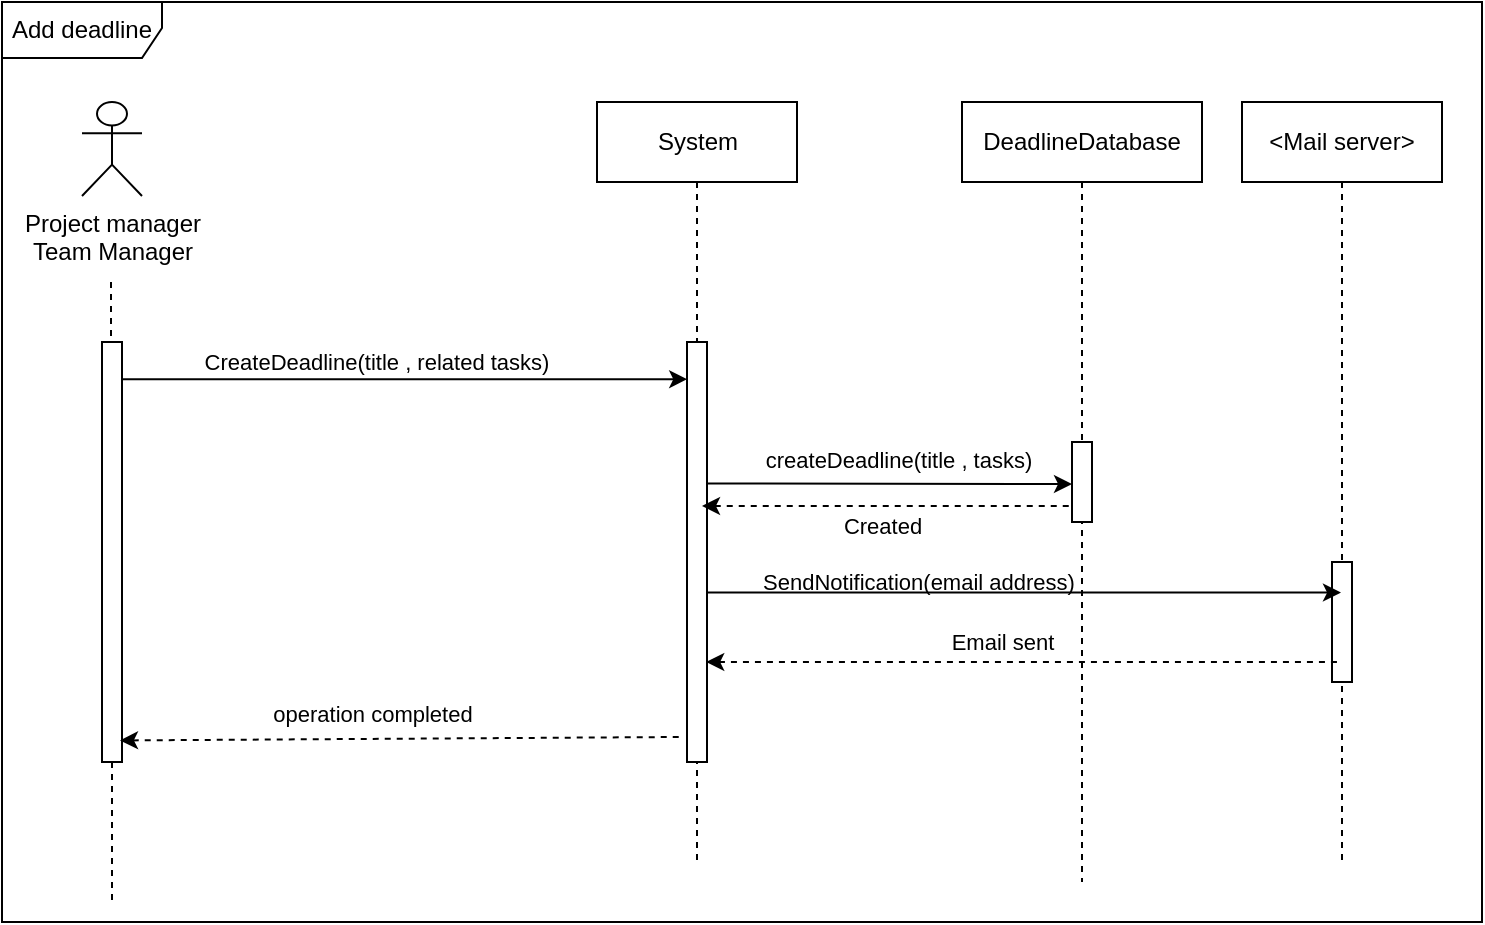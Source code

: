 <mxfile version="14.7.7" type="device"><diagram id="hOtEsPXKkS3rZfFhoWV-" name="Page-1"><mxGraphModel dx="733" dy="529" grid="1" gridSize="10" guides="1" tooltips="1" connect="1" arrows="1" fold="1" page="1" pageScale="1" pageWidth="10000" pageHeight="10000" math="0" shadow="0"><root><mxCell id="0"/><mxCell id="1" parent="0"/><mxCell id="SSkQyalxzoZR_PK448cH-1" value="Add deadline" style="shape=umlFrame;whiteSpace=wrap;html=1;width=80;height=28;" parent="1" vertex="1"><mxGeometry x="1200" y="20" width="740" height="460" as="geometry"/></mxCell><mxCell id="T5kXoanb5OJeZyJwyMOI-4" value="Project manager&lt;br&gt;Team Manager" style="shape=umlActor;verticalLabelPosition=bottom;verticalAlign=top;html=1;" parent="1" vertex="1"><mxGeometry x="1240" y="70" width="30" height="47" as="geometry"/></mxCell><mxCell id="T5kXoanb5OJeZyJwyMOI-6" value="DeadlineDatabase" style="shape=umlLifeline;perimeter=lifelinePerimeter;whiteSpace=wrap;html=1;container=1;collapsible=0;recursiveResize=0;outlineConnect=0;" parent="1" vertex="1"><mxGeometry x="1680" y="70" width="120" height="390" as="geometry"/></mxCell><mxCell id="T5kXoanb5OJeZyJwyMOI-9" value="" style="endArrow=none;dashed=1;endFill=0;endSize=12;html=1;startArrow=none;" parent="1" source="T5kXoanb5OJeZyJwyMOI-12" edge="1"><mxGeometry width="160" relative="1" as="geometry"><mxPoint x="1254.5" y="160" as="sourcePoint"/><mxPoint x="1255" y="470" as="targetPoint"/></mxGeometry></mxCell><mxCell id="T5kXoanb5OJeZyJwyMOI-16" value="System" style="shape=umlLifeline;perimeter=lifelinePerimeter;whiteSpace=wrap;html=1;container=1;collapsible=0;recursiveResize=0;outlineConnect=0;" parent="1" vertex="1"><mxGeometry x="1497.5" y="70" width="100" height="380" as="geometry"/></mxCell><mxCell id="T5kXoanb5OJeZyJwyMOI-38" value="&amp;lt;Mail server&amp;gt;" style="shape=umlLifeline;perimeter=lifelinePerimeter;whiteSpace=wrap;html=1;container=1;collapsible=0;recursiveResize=0;outlineConnect=0;" parent="1" vertex="1"><mxGeometry x="1820" y="70" width="100" height="380" as="geometry"/></mxCell><mxCell id="6qZ4vqW3DaToYnZCA4BS-23" value="" style="rounded=0;whiteSpace=wrap;html=1;" parent="1" vertex="1"><mxGeometry x="1865" y="300" width="10" height="60" as="geometry"/></mxCell><mxCell id="T5kXoanb5OJeZyJwyMOI-12" value="" style="html=1;points=[];perimeter=orthogonalPerimeter;" parent="1" vertex="1"><mxGeometry x="1250" y="190" width="10" height="210" as="geometry"/></mxCell><mxCell id="SSkQyalxzoZR_PK448cH-2" value="" style="endArrow=none;dashed=1;endFill=0;endSize=12;html=1;" parent="1" target="T5kXoanb5OJeZyJwyMOI-12" edge="1"><mxGeometry width="160" relative="1" as="geometry"><mxPoint x="1254.5" y="160" as="sourcePoint"/><mxPoint x="1254.5" y="510" as="targetPoint"/></mxGeometry></mxCell><mxCell id="KZtcViGotl930r-VdgCY-1" value="" style="endArrow=classic;html=1;fontSize=11;entryX=0.011;entryY=0.051;entryDx=0;entryDy=0;entryPerimeter=0;" parent="1" edge="1"><mxGeometry width="50" height="50" relative="1" as="geometry"><mxPoint x="1260" y="208.615" as="sourcePoint"/><mxPoint x="1542.61" y="208.615" as="targetPoint"/></mxGeometry></mxCell><mxCell id="KZtcViGotl930r-VdgCY-2" value="CreateDeadline(title , related tasks)" style="text;html=1;align=center;verticalAlign=middle;resizable=0;points=[];autosize=1;strokeColor=none;fontSize=11;" parent="1" vertex="1"><mxGeometry x="1292" y="190" width="190" height="20" as="geometry"/></mxCell><mxCell id="KZtcViGotl930r-VdgCY-18" value="" style="endArrow=none;dashed=1;html=1;fontSize=11;exitX=1.15;exitY=0.348;exitDx=0;exitDy=0;exitPerimeter=0;startArrow=classic;startFill=1;" parent="1" target="T5kXoanb5OJeZyJwyMOI-38" edge="1"><mxGeometry width="50" height="50" relative="1" as="geometry"><mxPoint x="1552.1" y="350.0" as="sourcePoint"/><mxPoint x="1732.89" y="350.08" as="targetPoint"/></mxGeometry></mxCell><mxCell id="KZtcViGotl930r-VdgCY-19" value="Email sent" style="text;html=1;align=center;verticalAlign=middle;resizable=0;points=[];autosize=1;strokeColor=none;fontSize=11;" parent="1" vertex="1"><mxGeometry x="1665" y="330" width="70" height="20" as="geometry"/></mxCell><mxCell id="T5kXoanb5OJeZyJwyMOI-24" value="" style="rounded=0;whiteSpace=wrap;html=1;" parent="1" vertex="1"><mxGeometry x="1735" y="240" width="10" height="40" as="geometry"/></mxCell><mxCell id="KZtcViGotl930r-VdgCY-29" value="" style="endArrow=none;dashed=1;html=1;fontSize=11;entryX=-0.021;entryY=0.424;entryDx=0;entryDy=0;entryPerimeter=0;exitX=0.9;exitY=0.886;exitDx=0;exitDy=0;exitPerimeter=0;startArrow=classic;startFill=1;" parent="1" edge="1"><mxGeometry width="50" height="50" relative="1" as="geometry"><mxPoint x="1259" y="389.23" as="sourcePoint"/><mxPoint x="1540.79" y="387.48" as="targetPoint"/></mxGeometry></mxCell><mxCell id="KZtcViGotl930r-VdgCY-30" value="operation completed" style="text;html=1;align=center;verticalAlign=middle;resizable=0;points=[];autosize=1;strokeColor=none;fontSize=11;" parent="1" vertex="1"><mxGeometry x="1325" y="366" width="120" height="20" as="geometry"/></mxCell><mxCell id="HaeVYwr0Wa_M6KvWXp_N-1" value="" style="endArrow=classic;html=1;fontSize=11;exitX=0.896;exitY=0.235;exitDx=0;exitDy=0;exitPerimeter=0;" parent="1" edge="1"><mxGeometry width="50" height="50" relative="1" as="geometry"><mxPoint x="1551.46" y="260.775" as="sourcePoint"/><mxPoint x="1735" y="261" as="targetPoint"/></mxGeometry></mxCell><mxCell id="HaeVYwr0Wa_M6KvWXp_N-9" value="createDeadline(title , tasks)" style="text;html=1;align=center;verticalAlign=middle;resizable=0;points=[];autosize=1;strokeColor=none;fontSize=11;" parent="1" vertex="1"><mxGeometry x="1572.5" y="238.5" width="150" height="20" as="geometry"/></mxCell><mxCell id="HaeVYwr0Wa_M6KvWXp_N-10" value="" style="endArrow=classic;html=1;fontSize=11;exitX=0.94;exitY=0.357;exitDx=0;exitDy=0;exitPerimeter=0;" parent="1" edge="1"><mxGeometry width="50" height="50" relative="1" as="geometry"><mxPoint x="1551.9" y="315.305" as="sourcePoint"/><mxPoint x="1869.5" y="315.305" as="targetPoint"/></mxGeometry></mxCell><mxCell id="HaeVYwr0Wa_M6KvWXp_N-12" value="SendNotification(email address)" style="text;html=1;align=center;verticalAlign=middle;resizable=0;points=[];autosize=1;strokeColor=none;fontSize=11;" parent="1" vertex="1"><mxGeometry x="1572.5" y="300" width="170" height="20" as="geometry"/></mxCell><mxCell id="HaeVYwr0Wa_M6KvWXp_N-14" value="" style="rounded=0;whiteSpace=wrap;html=1;" parent="1" vertex="1"><mxGeometry x="1542.5" y="190" width="10" height="210" as="geometry"/></mxCell><mxCell id="o-0uRiyiRrU4j4hc1uqQ-2" value="" style="endArrow=none;dashed=1;html=1;fontSize=11;startArrow=classic;startFill=1;entryX=0;entryY=0.75;entryDx=0;entryDy=0;" edge="1" parent="1"><mxGeometry width="50" height="50" relative="1" as="geometry"><mxPoint x="1550" y="272" as="sourcePoint"/><mxPoint x="1735" y="272" as="targetPoint"/></mxGeometry></mxCell><mxCell id="o-0uRiyiRrU4j4hc1uqQ-3" value="Created" style="text;html=1;align=center;verticalAlign=middle;resizable=0;points=[];autosize=1;strokeColor=none;fontSize=11;" vertex="1" parent="1"><mxGeometry x="1615" y="272" width="50" height="20" as="geometry"/></mxCell></root></mxGraphModel></diagram></mxfile>